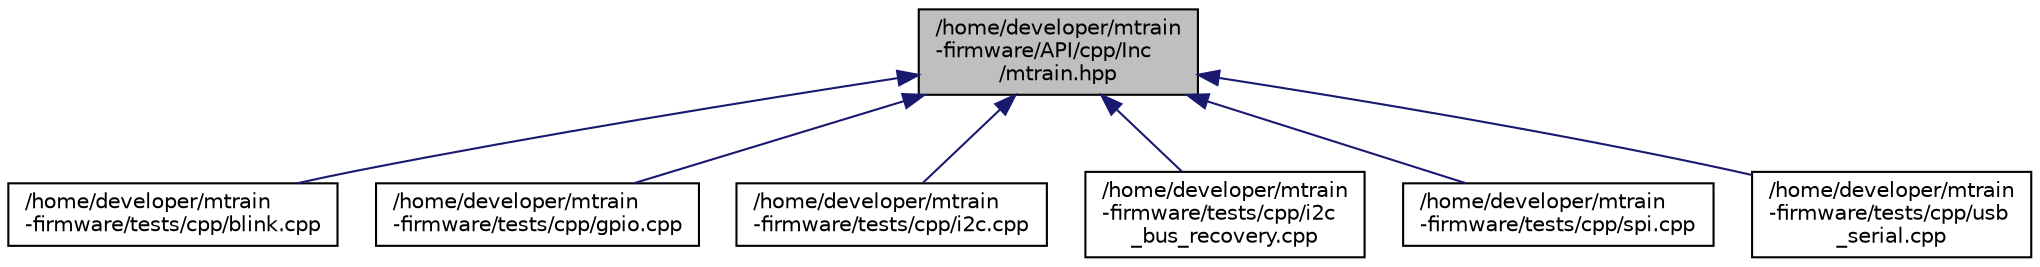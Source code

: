 digraph "/home/developer/mtrain-firmware/API/cpp/Inc/mtrain.hpp"
{
  edge [fontname="Helvetica",fontsize="10",labelfontname="Helvetica",labelfontsize="10"];
  node [fontname="Helvetica",fontsize="10",shape=record];
  Node71 [label="/home/developer/mtrain\l-firmware/API/cpp/Inc\l/mtrain.hpp",height=0.2,width=0.4,color="black", fillcolor="grey75", style="filled", fontcolor="black"];
  Node71 -> Node72 [dir="back",color="midnightblue",fontsize="10",style="solid",fontname="Helvetica"];
  Node72 [label="/home/developer/mtrain\l-firmware/tests/cpp/blink.cpp",height=0.2,width=0.4,color="black", fillcolor="white", style="filled",URL="$blink_8cpp.html"];
  Node71 -> Node73 [dir="back",color="midnightblue",fontsize="10",style="solid",fontname="Helvetica"];
  Node73 [label="/home/developer/mtrain\l-firmware/tests/cpp/gpio.cpp",height=0.2,width=0.4,color="black", fillcolor="white", style="filled",URL="$gpio_8cpp.html"];
  Node71 -> Node74 [dir="back",color="midnightblue",fontsize="10",style="solid",fontname="Helvetica"];
  Node74 [label="/home/developer/mtrain\l-firmware/tests/cpp/i2c.cpp",height=0.2,width=0.4,color="black", fillcolor="white", style="filled",URL="$tests_2cpp_2_i2_c_8cpp.html"];
  Node71 -> Node75 [dir="back",color="midnightblue",fontsize="10",style="solid",fontname="Helvetica"];
  Node75 [label="/home/developer/mtrain\l-firmware/tests/cpp/i2c\l_bus_recovery.cpp",height=0.2,width=0.4,color="black", fillcolor="white", style="filled",URL="$i2c__bus__recovery_8cpp.html"];
  Node71 -> Node76 [dir="back",color="midnightblue",fontsize="10",style="solid",fontname="Helvetica"];
  Node76 [label="/home/developer/mtrain\l-firmware/tests/cpp/spi.cpp",height=0.2,width=0.4,color="black", fillcolor="white", style="filled",URL="$tests_2cpp_2_s_p_i_8cpp.html"];
  Node71 -> Node77 [dir="back",color="midnightblue",fontsize="10",style="solid",fontname="Helvetica"];
  Node77 [label="/home/developer/mtrain\l-firmware/tests/cpp/usb\l_serial.cpp",height=0.2,width=0.4,color="black", fillcolor="white", style="filled",URL="$usb__serial_8cpp.html"];
}

